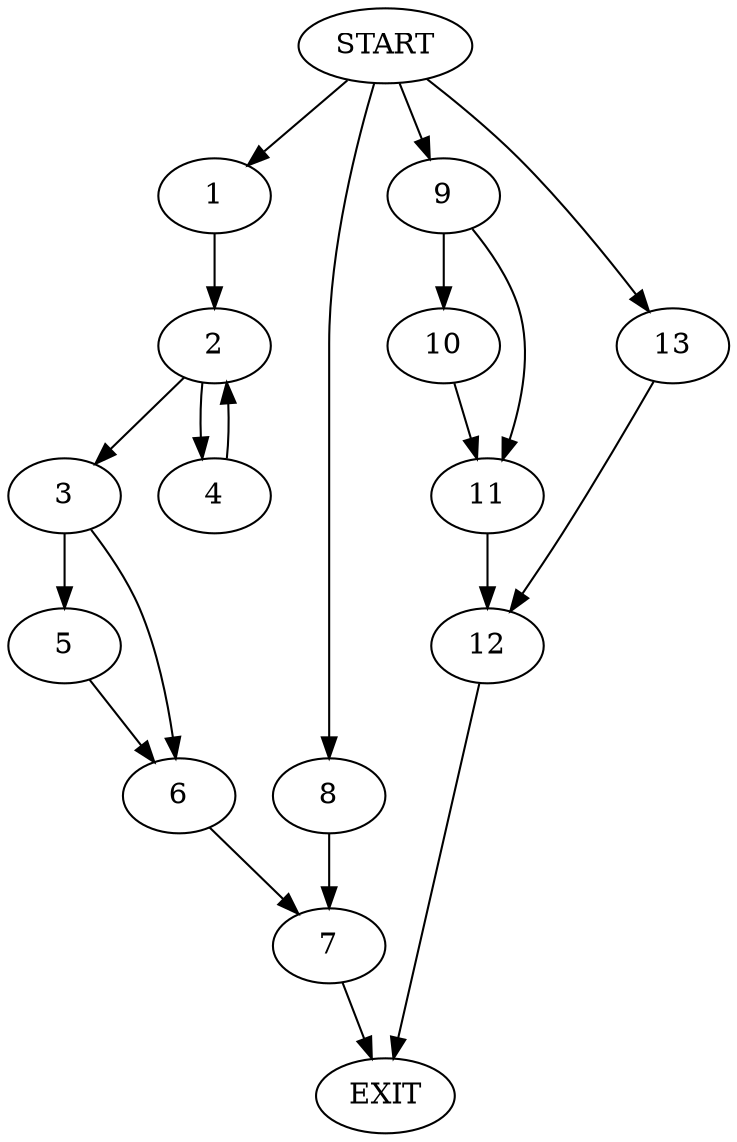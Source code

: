 digraph {
0 [label="START"]
14 [label="EXIT"]
0 -> 1
1 -> 2
2 -> 3
2 -> 4
3 -> 5
3 -> 6
4 -> 2
5 -> 6
6 -> 7
7 -> 14
0 -> 8
8 -> 7
0 -> 9
9 -> 10
9 -> 11
11 -> 12
10 -> 11
12 -> 14
0 -> 13
13 -> 12
}
